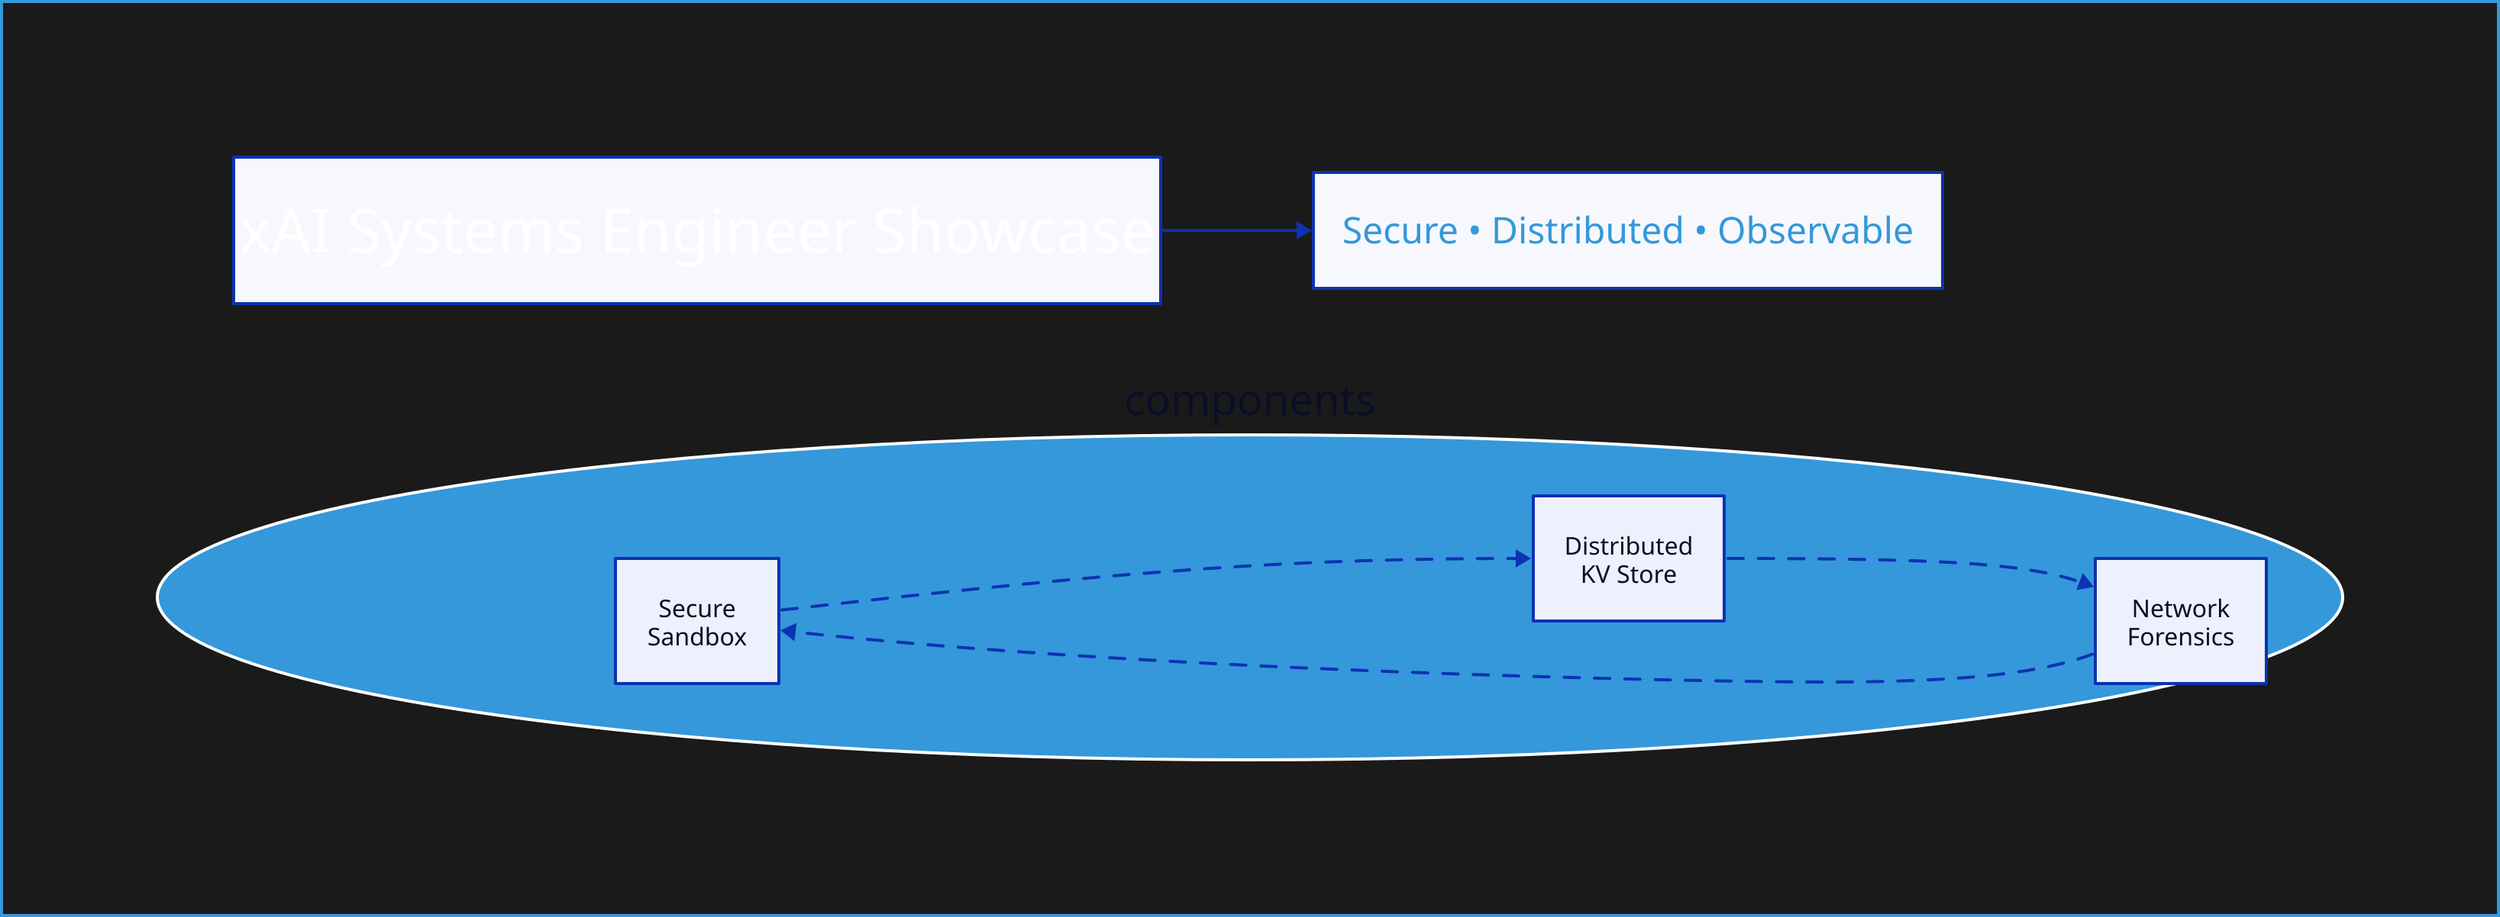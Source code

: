 direction: right

style: {
  fill: "#1a1a1a"
  stroke: "#3498db"
  stroke-width: 2
  font-size: 28
  font-color: "#ffffff"
}

title: {
  label: "xAI Systems Engineer Showcase"
  style: {
    font-size: 40
    bold: true
    font-color: "#ffffff"
  }
}

subtitle: {
  label: "Secure • Distributed • Observable"
  style: {
    font-size: 24
    italic: true
    font-color: "#3498db"
  }
}

title -> subtitle

components: {
  shape: circle
  style.fill: "#3498db"
  style.stroke: "#ffffff"
  
  sandbox: {
    label: "Secure\nSandbox"
  }
  
  kv_store: {
    label: "Distributed\nKV Store"
  }
  
  forensics: {
    label: "Network\nForensics"
  }
}

components.sandbox -> components.kv_store -> components.forensics -> components.sandbox: {
  style.stroke-dash: 5
}

